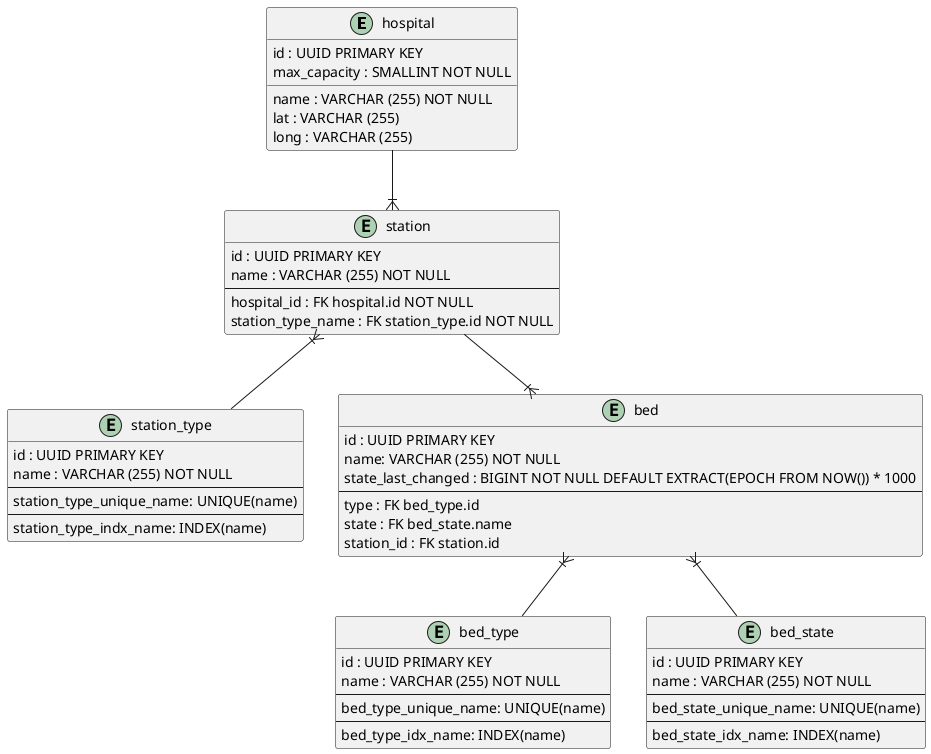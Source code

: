 @startuml
entity hospital {
    id : UUID PRIMARY KEY
    name : VARCHAR (255) NOT NULL
    max_capacity : SMALLINT NOT NULL
    lat : VARCHAR (255)
    long : VARCHAR (255)
}

entity station {
    id : UUID PRIMARY KEY
    name : VARCHAR (255) NOT NULL
    --
    hospital_id : FK hospital.id NOT NULL
    station_type_name : FK station_type.id NOT NULL
}

entity station_type {
    id : UUID PRIMARY KEY
    name : VARCHAR (255) NOT NULL
    --
    station_type_unique_name: UNIQUE(name)
    --
    station_type_indx_name: INDEX(name)
}

entity bed {
    id : UUID PRIMARY KEY
    name: VARCHAR (255) NOT NULL
    state_last_changed : BIGINT NOT NULL DEFAULT EXTRACT(EPOCH FROM NOW()) * 1000
    --
    type : FK bed_type.id
    state : FK bed_state.name
    station_id : FK station.id
}

entity bed_type {
    id : UUID PRIMARY KEY
    name : VARCHAR (255) NOT NULL
    --
    bed_type_unique_name: UNIQUE(name)
    --
    bed_type_idx_name: INDEX(name)
}

entity bed_state {
    id : UUID PRIMARY KEY
    name : VARCHAR (255) NOT NULL
    --
    bed_state_unique_name: UNIQUE(name)
    --
    bed_state_idx_name: INDEX(name)
}

hospital --|{ station
station }|-- station_type
station --|{ bed
bed }|-- bed_type
bed }|-- bed_state
@enduml